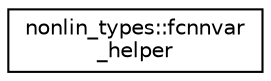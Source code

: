 digraph "Graphical Class Hierarchy"
{
  edge [fontname="Helvetica",fontsize="10",labelfontname="Helvetica",labelfontsize="10"];
  node [fontname="Helvetica",fontsize="10",shape=record];
  rankdir="LR";
  Node0 [label="nonlin_types::fcnnvar\l_helper",height=0.2,width=0.4,color="black", fillcolor="white", style="filled",URL="$structnonlin__types_1_1fcnnvar__helper.html",tooltip="Defines a type capable of encapsulating an equation of N variables. "];
}
